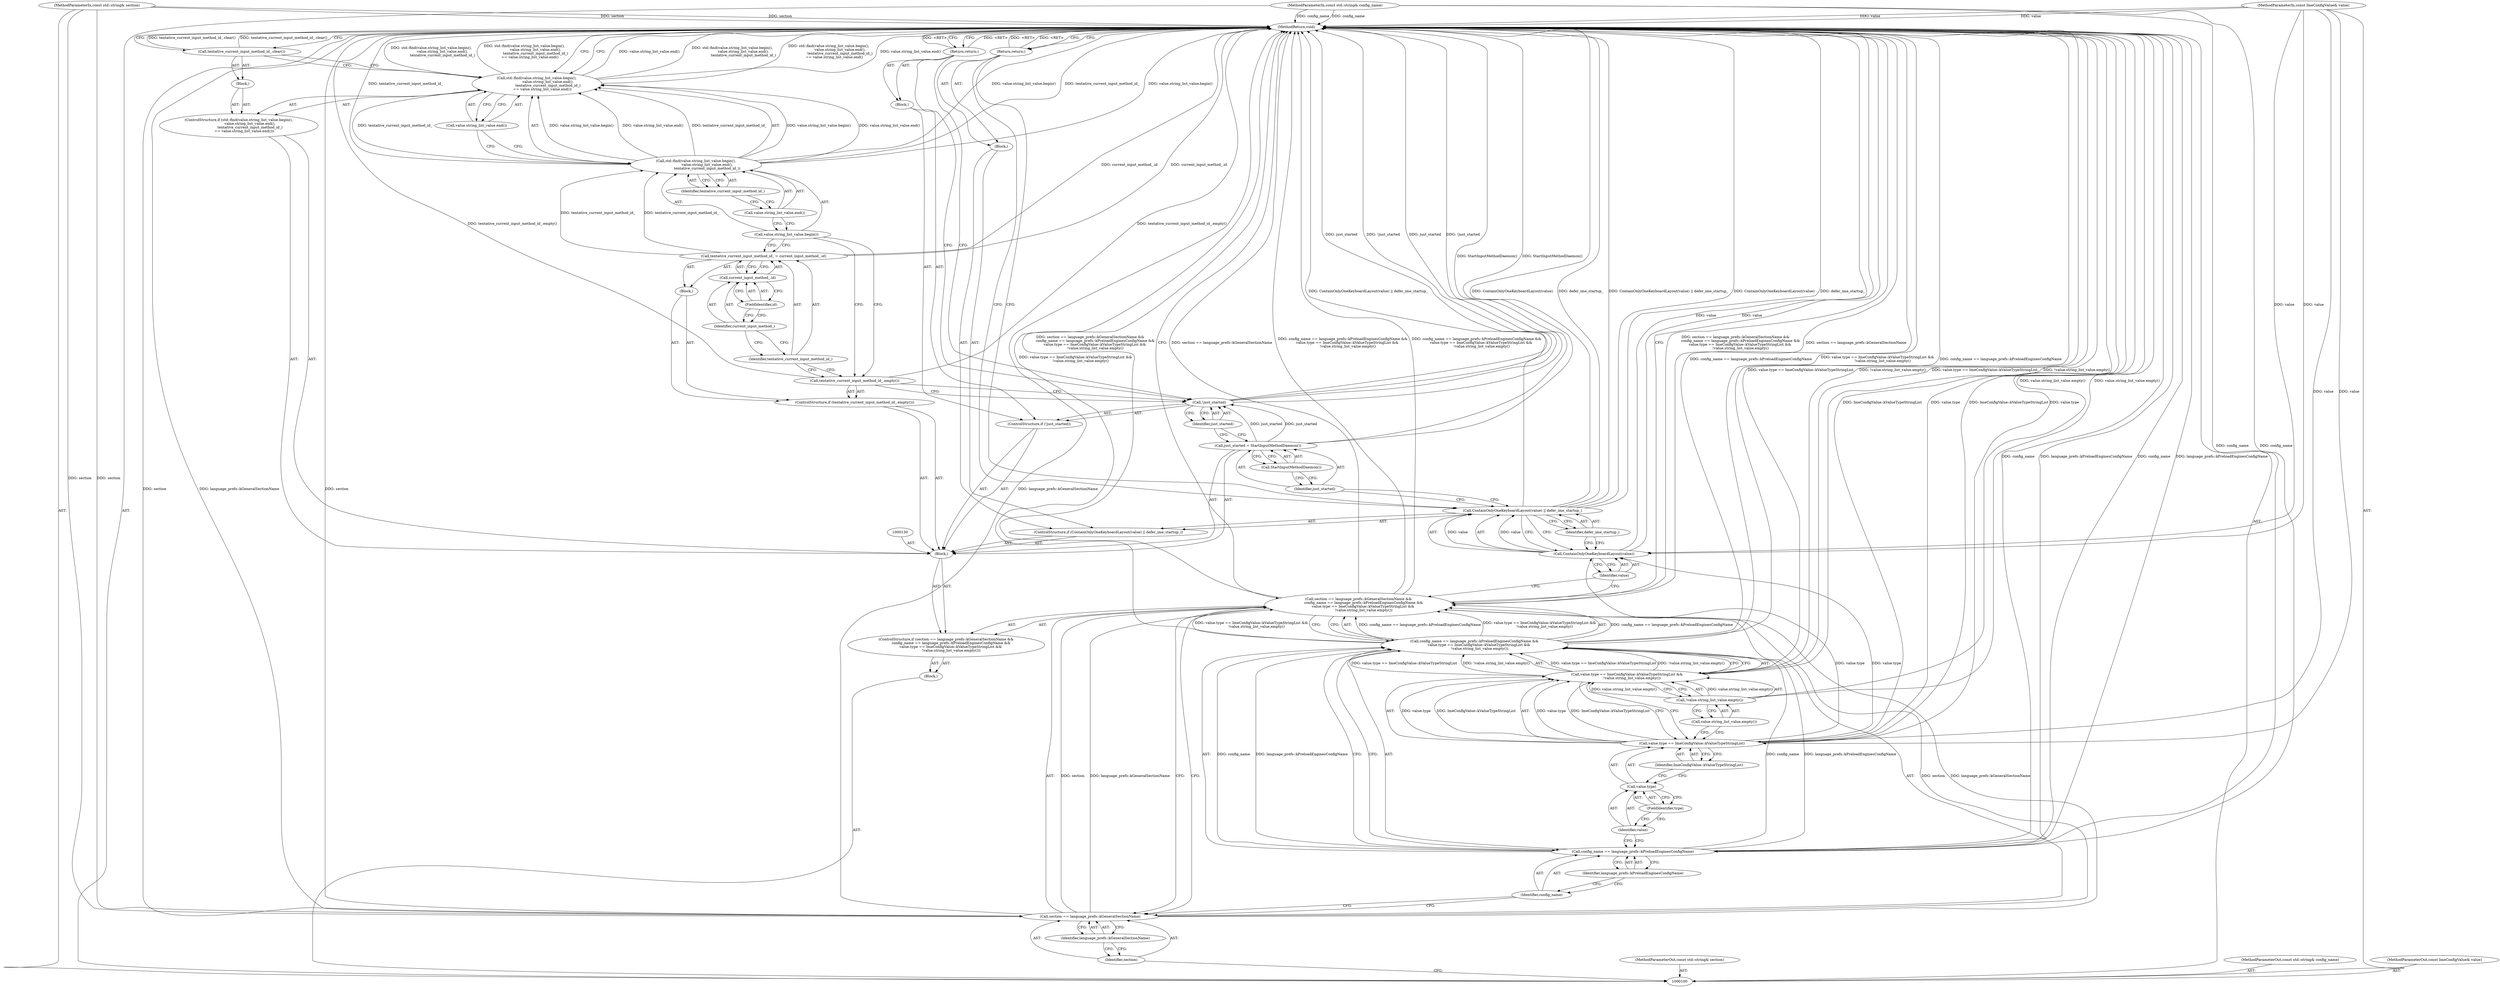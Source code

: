 digraph "1_Chrome_dc7b094a338c6c521f918f478e993f0f74bbea0d_23" {
"1000156" [label="(MethodReturn,void)"];
"1000101" [label="(MethodParameterIn,const std::string& section)"];
"1000220" [label="(MethodParameterOut,const std::string& section)"];
"1000131" [label="(Call,just_started = StartInputMethodDaemon())"];
"1000132" [label="(Identifier,just_started)"];
"1000133" [label="(Call,StartInputMethodDaemon())"];
"1000122" [label="(Block,)"];
"1000135" [label="(Call,!just_started)"];
"1000136" [label="(Identifier,just_started)"];
"1000137" [label="(Block,)"];
"1000134" [label="(ControlStructure,if (!just_started))"];
"1000138" [label="(Return,return;)"];
"1000140" [label="(Call,tentative_current_input_method_id_.empty())"];
"1000141" [label="(Block,)"];
"1000139" [label="(ControlStructure,if (tentative_current_input_method_id_.empty()))"];
"1000144" [label="(Call,current_input_method_.id)"];
"1000145" [label="(Identifier,current_input_method_)"];
"1000146" [label="(FieldIdentifier,id)"];
"1000142" [label="(Call,tentative_current_input_method_id_ = current_input_method_.id)"];
"1000143" [label="(Identifier,tentative_current_input_method_id_)"];
"1000102" [label="(MethodParameterIn,const std::string& config_name)"];
"1000221" [label="(MethodParameterOut,const std::string& config_name)"];
"1000148" [label="(Call,std::find(value.string_list_value.begin(),\n                    value.string_list_value.end(),\n                    tentative_current_input_method_id_)\n          == value.string_list_value.end())"];
"1000149" [label="(Call,std::find(value.string_list_value.begin(),\n                    value.string_list_value.end(),\n                    tentative_current_input_method_id_))"];
"1000150" [label="(Call,value.string_list_value.begin())"];
"1000147" [label="(ControlStructure,if (std::find(value.string_list_value.begin(),\n                    value.string_list_value.end(),\n                    tentative_current_input_method_id_)\n          == value.string_list_value.end()))"];
"1000151" [label="(Call,value.string_list_value.end())"];
"1000152" [label="(Identifier,tentative_current_input_method_id_)"];
"1000153" [label="(Call,value.string_list_value.end())"];
"1000154" [label="(Block,)"];
"1000155" [label="(Call,tentative_current_input_method_id_.clear())"];
"1000103" [label="(MethodParameterIn,const ImeConfigValue& value)"];
"1000222" [label="(MethodParameterOut,const ImeConfigValue& value)"];
"1000104" [label="(Block,)"];
"1000109" [label="(Identifier,language_prefs::kGeneralSectionName)"];
"1000105" [label="(ControlStructure,if (section == language_prefs::kGeneralSectionName &&\n         config_name == language_prefs::kPreloadEnginesConfigName &&\n        value.type == ImeConfigValue::kValueTypeStringList &&\n         !value.string_list_value.empty()))"];
"1000106" [label="(Call,section == language_prefs::kGeneralSectionName &&\n         config_name == language_prefs::kPreloadEnginesConfigName &&\n        value.type == ImeConfigValue::kValueTypeStringList &&\n         !value.string_list_value.empty())"];
"1000107" [label="(Call,section == language_prefs::kGeneralSectionName)"];
"1000108" [label="(Identifier,section)"];
"1000113" [label="(Identifier,language_prefs::kPreloadEnginesConfigName)"];
"1000110" [label="(Call,config_name == language_prefs::kPreloadEnginesConfigName &&\n        value.type == ImeConfigValue::kValueTypeStringList &&\n         !value.string_list_value.empty())"];
"1000111" [label="(Call,config_name == language_prefs::kPreloadEnginesConfigName)"];
"1000112" [label="(Identifier,config_name)"];
"1000118" [label="(FieldIdentifier,type)"];
"1000119" [label="(Identifier,ImeConfigValue::kValueTypeStringList)"];
"1000114" [label="(Call,value.type == ImeConfigValue::kValueTypeStringList &&\n         !value.string_list_value.empty())"];
"1000115" [label="(Call,value.type == ImeConfigValue::kValueTypeStringList)"];
"1000116" [label="(Call,value.type)"];
"1000117" [label="(Identifier,value)"];
"1000121" [label="(Call,value.string_list_value.empty())"];
"1000120" [label="(Call,!value.string_list_value.empty())"];
"1000124" [label="(Call,ContainOnlyOneKeyboardLayout(value) || defer_ime_startup_)"];
"1000125" [label="(Call,ContainOnlyOneKeyboardLayout(value))"];
"1000126" [label="(Identifier,value)"];
"1000127" [label="(Identifier,defer_ime_startup_)"];
"1000123" [label="(ControlStructure,if (ContainOnlyOneKeyboardLayout(value) || defer_ime_startup_))"];
"1000128" [label="(Block,)"];
"1000129" [label="(Return,return;)"];
"1000156" -> "1000100"  [label="AST: "];
"1000156" -> "1000129"  [label="CFG: "];
"1000156" -> "1000138"  [label="CFG: "];
"1000156" -> "1000155"  [label="CFG: "];
"1000156" -> "1000148"  [label="CFG: "];
"1000156" -> "1000106"  [label="CFG: "];
"1000129" -> "1000156"  [label="DDG: <RET>"];
"1000138" -> "1000156"  [label="DDG: <RET>"];
"1000125" -> "1000156"  [label="DDG: value"];
"1000124" -> "1000156"  [label="DDG: ContainOnlyOneKeyboardLayout(value)"];
"1000124" -> "1000156"  [label="DDG: defer_ime_startup_"];
"1000124" -> "1000156"  [label="DDG: ContainOnlyOneKeyboardLayout(value) || defer_ime_startup_"];
"1000107" -> "1000156"  [label="DDG: section"];
"1000107" -> "1000156"  [label="DDG: language_prefs::kGeneralSectionName"];
"1000106" -> "1000156"  [label="DDG: section == language_prefs::kGeneralSectionName"];
"1000106" -> "1000156"  [label="DDG: config_name == language_prefs::kPreloadEnginesConfigName &&\n        value.type == ImeConfigValue::kValueTypeStringList &&\n         !value.string_list_value.empty()"];
"1000106" -> "1000156"  [label="DDG: section == language_prefs::kGeneralSectionName &&\n         config_name == language_prefs::kPreloadEnginesConfigName &&\n        value.type == ImeConfigValue::kValueTypeStringList &&\n         !value.string_list_value.empty()"];
"1000110" -> "1000156"  [label="DDG: value.type == ImeConfigValue::kValueTypeStringList &&\n         !value.string_list_value.empty()"];
"1000110" -> "1000156"  [label="DDG: config_name == language_prefs::kPreloadEnginesConfigName"];
"1000135" -> "1000156"  [label="DDG: just_started"];
"1000135" -> "1000156"  [label="DDG: !just_started"];
"1000149" -> "1000156"  [label="DDG: value.string_list_value.begin()"];
"1000149" -> "1000156"  [label="DDG: tentative_current_input_method_id_"];
"1000115" -> "1000156"  [label="DDG: ImeConfigValue::kValueTypeStringList"];
"1000115" -> "1000156"  [label="DDG: value.type"];
"1000140" -> "1000156"  [label="DDG: tentative_current_input_method_id_.empty()"];
"1000155" -> "1000156"  [label="DDG: tentative_current_input_method_id_.clear()"];
"1000103" -> "1000156"  [label="DDG: value"];
"1000142" -> "1000156"  [label="DDG: current_input_method_.id"];
"1000114" -> "1000156"  [label="DDG: value.type == ImeConfigValue::kValueTypeStringList"];
"1000114" -> "1000156"  [label="DDG: !value.string_list_value.empty()"];
"1000120" -> "1000156"  [label="DDG: value.string_list_value.empty()"];
"1000148" -> "1000156"  [label="DDG: std::find(value.string_list_value.begin(),\n                    value.string_list_value.end(),\n                    tentative_current_input_method_id_)"];
"1000148" -> "1000156"  [label="DDG: std::find(value.string_list_value.begin(),\n                    value.string_list_value.end(),\n                    tentative_current_input_method_id_)\n          == value.string_list_value.end()"];
"1000148" -> "1000156"  [label="DDG: value.string_list_value.end()"];
"1000131" -> "1000156"  [label="DDG: StartInputMethodDaemon()"];
"1000102" -> "1000156"  [label="DDG: config_name"];
"1000111" -> "1000156"  [label="DDG: config_name"];
"1000111" -> "1000156"  [label="DDG: language_prefs::kPreloadEnginesConfigName"];
"1000101" -> "1000156"  [label="DDG: section"];
"1000101" -> "1000100"  [label="AST: "];
"1000101" -> "1000156"  [label="DDG: section"];
"1000101" -> "1000107"  [label="DDG: section"];
"1000220" -> "1000100"  [label="AST: "];
"1000131" -> "1000122"  [label="AST: "];
"1000131" -> "1000133"  [label="CFG: "];
"1000132" -> "1000131"  [label="AST: "];
"1000133" -> "1000131"  [label="AST: "];
"1000136" -> "1000131"  [label="CFG: "];
"1000131" -> "1000156"  [label="DDG: StartInputMethodDaemon()"];
"1000131" -> "1000135"  [label="DDG: just_started"];
"1000132" -> "1000131"  [label="AST: "];
"1000132" -> "1000124"  [label="CFG: "];
"1000133" -> "1000132"  [label="CFG: "];
"1000133" -> "1000131"  [label="AST: "];
"1000133" -> "1000132"  [label="CFG: "];
"1000131" -> "1000133"  [label="CFG: "];
"1000122" -> "1000105"  [label="AST: "];
"1000123" -> "1000122"  [label="AST: "];
"1000130" -> "1000122"  [label="AST: "];
"1000131" -> "1000122"  [label="AST: "];
"1000134" -> "1000122"  [label="AST: "];
"1000139" -> "1000122"  [label="AST: "];
"1000147" -> "1000122"  [label="AST: "];
"1000135" -> "1000134"  [label="AST: "];
"1000135" -> "1000136"  [label="CFG: "];
"1000136" -> "1000135"  [label="AST: "];
"1000138" -> "1000135"  [label="CFG: "];
"1000140" -> "1000135"  [label="CFG: "];
"1000135" -> "1000156"  [label="DDG: just_started"];
"1000135" -> "1000156"  [label="DDG: !just_started"];
"1000131" -> "1000135"  [label="DDG: just_started"];
"1000136" -> "1000135"  [label="AST: "];
"1000136" -> "1000131"  [label="CFG: "];
"1000135" -> "1000136"  [label="CFG: "];
"1000137" -> "1000134"  [label="AST: "];
"1000138" -> "1000137"  [label="AST: "];
"1000134" -> "1000122"  [label="AST: "];
"1000135" -> "1000134"  [label="AST: "];
"1000137" -> "1000134"  [label="AST: "];
"1000138" -> "1000137"  [label="AST: "];
"1000138" -> "1000135"  [label="CFG: "];
"1000156" -> "1000138"  [label="CFG: "];
"1000138" -> "1000156"  [label="DDG: <RET>"];
"1000140" -> "1000139"  [label="AST: "];
"1000140" -> "1000135"  [label="CFG: "];
"1000143" -> "1000140"  [label="CFG: "];
"1000150" -> "1000140"  [label="CFG: "];
"1000140" -> "1000156"  [label="DDG: tentative_current_input_method_id_.empty()"];
"1000141" -> "1000139"  [label="AST: "];
"1000142" -> "1000141"  [label="AST: "];
"1000139" -> "1000122"  [label="AST: "];
"1000140" -> "1000139"  [label="AST: "];
"1000141" -> "1000139"  [label="AST: "];
"1000144" -> "1000142"  [label="AST: "];
"1000144" -> "1000146"  [label="CFG: "];
"1000145" -> "1000144"  [label="AST: "];
"1000146" -> "1000144"  [label="AST: "];
"1000142" -> "1000144"  [label="CFG: "];
"1000145" -> "1000144"  [label="AST: "];
"1000145" -> "1000143"  [label="CFG: "];
"1000146" -> "1000145"  [label="CFG: "];
"1000146" -> "1000144"  [label="AST: "];
"1000146" -> "1000145"  [label="CFG: "];
"1000144" -> "1000146"  [label="CFG: "];
"1000142" -> "1000141"  [label="AST: "];
"1000142" -> "1000144"  [label="CFG: "];
"1000143" -> "1000142"  [label="AST: "];
"1000144" -> "1000142"  [label="AST: "];
"1000150" -> "1000142"  [label="CFG: "];
"1000142" -> "1000156"  [label="DDG: current_input_method_.id"];
"1000142" -> "1000149"  [label="DDG: tentative_current_input_method_id_"];
"1000143" -> "1000142"  [label="AST: "];
"1000143" -> "1000140"  [label="CFG: "];
"1000145" -> "1000143"  [label="CFG: "];
"1000102" -> "1000100"  [label="AST: "];
"1000102" -> "1000156"  [label="DDG: config_name"];
"1000102" -> "1000111"  [label="DDG: config_name"];
"1000221" -> "1000100"  [label="AST: "];
"1000148" -> "1000147"  [label="AST: "];
"1000148" -> "1000153"  [label="CFG: "];
"1000149" -> "1000148"  [label="AST: "];
"1000153" -> "1000148"  [label="AST: "];
"1000155" -> "1000148"  [label="CFG: "];
"1000156" -> "1000148"  [label="CFG: "];
"1000148" -> "1000156"  [label="DDG: std::find(value.string_list_value.begin(),\n                    value.string_list_value.end(),\n                    tentative_current_input_method_id_)"];
"1000148" -> "1000156"  [label="DDG: std::find(value.string_list_value.begin(),\n                    value.string_list_value.end(),\n                    tentative_current_input_method_id_)\n          == value.string_list_value.end()"];
"1000148" -> "1000156"  [label="DDG: value.string_list_value.end()"];
"1000149" -> "1000148"  [label="DDG: value.string_list_value.begin()"];
"1000149" -> "1000148"  [label="DDG: value.string_list_value.end()"];
"1000149" -> "1000148"  [label="DDG: tentative_current_input_method_id_"];
"1000149" -> "1000148"  [label="AST: "];
"1000149" -> "1000152"  [label="CFG: "];
"1000150" -> "1000149"  [label="AST: "];
"1000151" -> "1000149"  [label="AST: "];
"1000152" -> "1000149"  [label="AST: "];
"1000153" -> "1000149"  [label="CFG: "];
"1000149" -> "1000156"  [label="DDG: value.string_list_value.begin()"];
"1000149" -> "1000156"  [label="DDG: tentative_current_input_method_id_"];
"1000149" -> "1000148"  [label="DDG: value.string_list_value.begin()"];
"1000149" -> "1000148"  [label="DDG: value.string_list_value.end()"];
"1000149" -> "1000148"  [label="DDG: tentative_current_input_method_id_"];
"1000142" -> "1000149"  [label="DDG: tentative_current_input_method_id_"];
"1000150" -> "1000149"  [label="AST: "];
"1000150" -> "1000142"  [label="CFG: "];
"1000150" -> "1000140"  [label="CFG: "];
"1000151" -> "1000150"  [label="CFG: "];
"1000147" -> "1000122"  [label="AST: "];
"1000148" -> "1000147"  [label="AST: "];
"1000154" -> "1000147"  [label="AST: "];
"1000151" -> "1000149"  [label="AST: "];
"1000151" -> "1000150"  [label="CFG: "];
"1000152" -> "1000151"  [label="CFG: "];
"1000152" -> "1000149"  [label="AST: "];
"1000152" -> "1000151"  [label="CFG: "];
"1000149" -> "1000152"  [label="CFG: "];
"1000153" -> "1000148"  [label="AST: "];
"1000153" -> "1000149"  [label="CFG: "];
"1000148" -> "1000153"  [label="CFG: "];
"1000154" -> "1000147"  [label="AST: "];
"1000155" -> "1000154"  [label="AST: "];
"1000155" -> "1000154"  [label="AST: "];
"1000155" -> "1000148"  [label="CFG: "];
"1000156" -> "1000155"  [label="CFG: "];
"1000155" -> "1000156"  [label="DDG: tentative_current_input_method_id_.clear()"];
"1000103" -> "1000100"  [label="AST: "];
"1000103" -> "1000156"  [label="DDG: value"];
"1000103" -> "1000115"  [label="DDG: value"];
"1000103" -> "1000125"  [label="DDG: value"];
"1000222" -> "1000100"  [label="AST: "];
"1000104" -> "1000100"  [label="AST: "];
"1000105" -> "1000104"  [label="AST: "];
"1000109" -> "1000107"  [label="AST: "];
"1000109" -> "1000108"  [label="CFG: "];
"1000107" -> "1000109"  [label="CFG: "];
"1000105" -> "1000104"  [label="AST: "];
"1000106" -> "1000105"  [label="AST: "];
"1000122" -> "1000105"  [label="AST: "];
"1000106" -> "1000105"  [label="AST: "];
"1000106" -> "1000107"  [label="CFG: "];
"1000106" -> "1000110"  [label="CFG: "];
"1000107" -> "1000106"  [label="AST: "];
"1000110" -> "1000106"  [label="AST: "];
"1000126" -> "1000106"  [label="CFG: "];
"1000156" -> "1000106"  [label="CFG: "];
"1000106" -> "1000156"  [label="DDG: section == language_prefs::kGeneralSectionName"];
"1000106" -> "1000156"  [label="DDG: config_name == language_prefs::kPreloadEnginesConfigName &&\n        value.type == ImeConfigValue::kValueTypeStringList &&\n         !value.string_list_value.empty()"];
"1000106" -> "1000156"  [label="DDG: section == language_prefs::kGeneralSectionName &&\n         config_name == language_prefs::kPreloadEnginesConfigName &&\n        value.type == ImeConfigValue::kValueTypeStringList &&\n         !value.string_list_value.empty()"];
"1000107" -> "1000106"  [label="DDG: section"];
"1000107" -> "1000106"  [label="DDG: language_prefs::kGeneralSectionName"];
"1000110" -> "1000106"  [label="DDG: config_name == language_prefs::kPreloadEnginesConfigName"];
"1000110" -> "1000106"  [label="DDG: value.type == ImeConfigValue::kValueTypeStringList &&\n         !value.string_list_value.empty()"];
"1000107" -> "1000106"  [label="AST: "];
"1000107" -> "1000109"  [label="CFG: "];
"1000108" -> "1000107"  [label="AST: "];
"1000109" -> "1000107"  [label="AST: "];
"1000112" -> "1000107"  [label="CFG: "];
"1000106" -> "1000107"  [label="CFG: "];
"1000107" -> "1000156"  [label="DDG: section"];
"1000107" -> "1000156"  [label="DDG: language_prefs::kGeneralSectionName"];
"1000107" -> "1000106"  [label="DDG: section"];
"1000107" -> "1000106"  [label="DDG: language_prefs::kGeneralSectionName"];
"1000101" -> "1000107"  [label="DDG: section"];
"1000108" -> "1000107"  [label="AST: "];
"1000108" -> "1000100"  [label="CFG: "];
"1000109" -> "1000108"  [label="CFG: "];
"1000113" -> "1000111"  [label="AST: "];
"1000113" -> "1000112"  [label="CFG: "];
"1000111" -> "1000113"  [label="CFG: "];
"1000110" -> "1000106"  [label="AST: "];
"1000110" -> "1000111"  [label="CFG: "];
"1000110" -> "1000114"  [label="CFG: "];
"1000111" -> "1000110"  [label="AST: "];
"1000114" -> "1000110"  [label="AST: "];
"1000106" -> "1000110"  [label="CFG: "];
"1000110" -> "1000156"  [label="DDG: value.type == ImeConfigValue::kValueTypeStringList &&\n         !value.string_list_value.empty()"];
"1000110" -> "1000156"  [label="DDG: config_name == language_prefs::kPreloadEnginesConfigName"];
"1000110" -> "1000106"  [label="DDG: config_name == language_prefs::kPreloadEnginesConfigName"];
"1000110" -> "1000106"  [label="DDG: value.type == ImeConfigValue::kValueTypeStringList &&\n         !value.string_list_value.empty()"];
"1000111" -> "1000110"  [label="DDG: config_name"];
"1000111" -> "1000110"  [label="DDG: language_prefs::kPreloadEnginesConfigName"];
"1000114" -> "1000110"  [label="DDG: value.type == ImeConfigValue::kValueTypeStringList"];
"1000114" -> "1000110"  [label="DDG: !value.string_list_value.empty()"];
"1000111" -> "1000110"  [label="AST: "];
"1000111" -> "1000113"  [label="CFG: "];
"1000112" -> "1000111"  [label="AST: "];
"1000113" -> "1000111"  [label="AST: "];
"1000117" -> "1000111"  [label="CFG: "];
"1000110" -> "1000111"  [label="CFG: "];
"1000111" -> "1000156"  [label="DDG: config_name"];
"1000111" -> "1000156"  [label="DDG: language_prefs::kPreloadEnginesConfigName"];
"1000111" -> "1000110"  [label="DDG: config_name"];
"1000111" -> "1000110"  [label="DDG: language_prefs::kPreloadEnginesConfigName"];
"1000102" -> "1000111"  [label="DDG: config_name"];
"1000112" -> "1000111"  [label="AST: "];
"1000112" -> "1000107"  [label="CFG: "];
"1000113" -> "1000112"  [label="CFG: "];
"1000118" -> "1000116"  [label="AST: "];
"1000118" -> "1000117"  [label="CFG: "];
"1000116" -> "1000118"  [label="CFG: "];
"1000119" -> "1000115"  [label="AST: "];
"1000119" -> "1000116"  [label="CFG: "];
"1000115" -> "1000119"  [label="CFG: "];
"1000114" -> "1000110"  [label="AST: "];
"1000114" -> "1000115"  [label="CFG: "];
"1000114" -> "1000120"  [label="CFG: "];
"1000115" -> "1000114"  [label="AST: "];
"1000120" -> "1000114"  [label="AST: "];
"1000110" -> "1000114"  [label="CFG: "];
"1000114" -> "1000156"  [label="DDG: value.type == ImeConfigValue::kValueTypeStringList"];
"1000114" -> "1000156"  [label="DDG: !value.string_list_value.empty()"];
"1000114" -> "1000110"  [label="DDG: value.type == ImeConfigValue::kValueTypeStringList"];
"1000114" -> "1000110"  [label="DDG: !value.string_list_value.empty()"];
"1000115" -> "1000114"  [label="DDG: value.type"];
"1000115" -> "1000114"  [label="DDG: ImeConfigValue::kValueTypeStringList"];
"1000120" -> "1000114"  [label="DDG: value.string_list_value.empty()"];
"1000115" -> "1000114"  [label="AST: "];
"1000115" -> "1000119"  [label="CFG: "];
"1000116" -> "1000115"  [label="AST: "];
"1000119" -> "1000115"  [label="AST: "];
"1000121" -> "1000115"  [label="CFG: "];
"1000114" -> "1000115"  [label="CFG: "];
"1000115" -> "1000156"  [label="DDG: ImeConfigValue::kValueTypeStringList"];
"1000115" -> "1000156"  [label="DDG: value.type"];
"1000115" -> "1000114"  [label="DDG: value.type"];
"1000115" -> "1000114"  [label="DDG: ImeConfigValue::kValueTypeStringList"];
"1000103" -> "1000115"  [label="DDG: value"];
"1000115" -> "1000125"  [label="DDG: value.type"];
"1000116" -> "1000115"  [label="AST: "];
"1000116" -> "1000118"  [label="CFG: "];
"1000117" -> "1000116"  [label="AST: "];
"1000118" -> "1000116"  [label="AST: "];
"1000119" -> "1000116"  [label="CFG: "];
"1000117" -> "1000116"  [label="AST: "];
"1000117" -> "1000111"  [label="CFG: "];
"1000118" -> "1000117"  [label="CFG: "];
"1000121" -> "1000120"  [label="AST: "];
"1000121" -> "1000115"  [label="CFG: "];
"1000120" -> "1000121"  [label="CFG: "];
"1000120" -> "1000114"  [label="AST: "];
"1000120" -> "1000121"  [label="CFG: "];
"1000121" -> "1000120"  [label="AST: "];
"1000114" -> "1000120"  [label="CFG: "];
"1000120" -> "1000156"  [label="DDG: value.string_list_value.empty()"];
"1000120" -> "1000114"  [label="DDG: value.string_list_value.empty()"];
"1000124" -> "1000123"  [label="AST: "];
"1000124" -> "1000125"  [label="CFG: "];
"1000124" -> "1000127"  [label="CFG: "];
"1000125" -> "1000124"  [label="AST: "];
"1000127" -> "1000124"  [label="AST: "];
"1000129" -> "1000124"  [label="CFG: "];
"1000132" -> "1000124"  [label="CFG: "];
"1000124" -> "1000156"  [label="DDG: ContainOnlyOneKeyboardLayout(value)"];
"1000124" -> "1000156"  [label="DDG: defer_ime_startup_"];
"1000124" -> "1000156"  [label="DDG: ContainOnlyOneKeyboardLayout(value) || defer_ime_startup_"];
"1000125" -> "1000124"  [label="DDG: value"];
"1000125" -> "1000124"  [label="AST: "];
"1000125" -> "1000126"  [label="CFG: "];
"1000126" -> "1000125"  [label="AST: "];
"1000127" -> "1000125"  [label="CFG: "];
"1000124" -> "1000125"  [label="CFG: "];
"1000125" -> "1000156"  [label="DDG: value"];
"1000125" -> "1000124"  [label="DDG: value"];
"1000115" -> "1000125"  [label="DDG: value.type"];
"1000103" -> "1000125"  [label="DDG: value"];
"1000126" -> "1000125"  [label="AST: "];
"1000126" -> "1000106"  [label="CFG: "];
"1000125" -> "1000126"  [label="CFG: "];
"1000127" -> "1000124"  [label="AST: "];
"1000127" -> "1000125"  [label="CFG: "];
"1000124" -> "1000127"  [label="CFG: "];
"1000123" -> "1000122"  [label="AST: "];
"1000124" -> "1000123"  [label="AST: "];
"1000128" -> "1000123"  [label="AST: "];
"1000128" -> "1000123"  [label="AST: "];
"1000129" -> "1000128"  [label="AST: "];
"1000129" -> "1000128"  [label="AST: "];
"1000129" -> "1000124"  [label="CFG: "];
"1000156" -> "1000129"  [label="CFG: "];
"1000129" -> "1000156"  [label="DDG: <RET>"];
}
